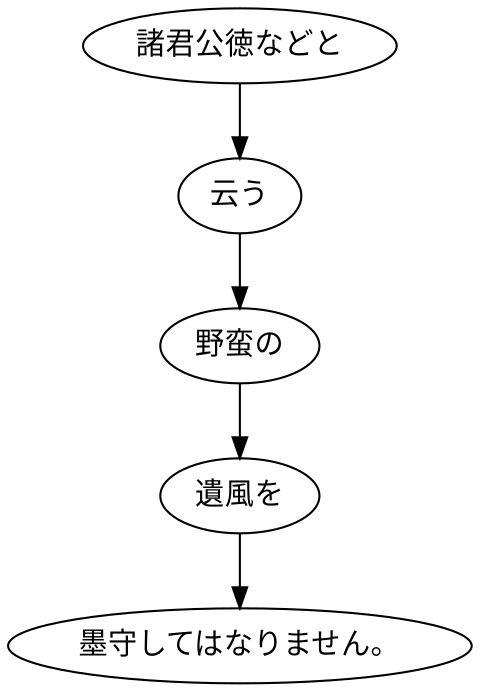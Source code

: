 digraph graph8621 {
	node0 [label="諸君公徳などと"];
	node1 [label="云う"];
	node2 [label="野蛮の"];
	node3 [label="遺風を"];
	node4 [label="墨守してはなりません。"];
	node0 -> node1;
	node1 -> node2;
	node2 -> node3;
	node3 -> node4;
}
